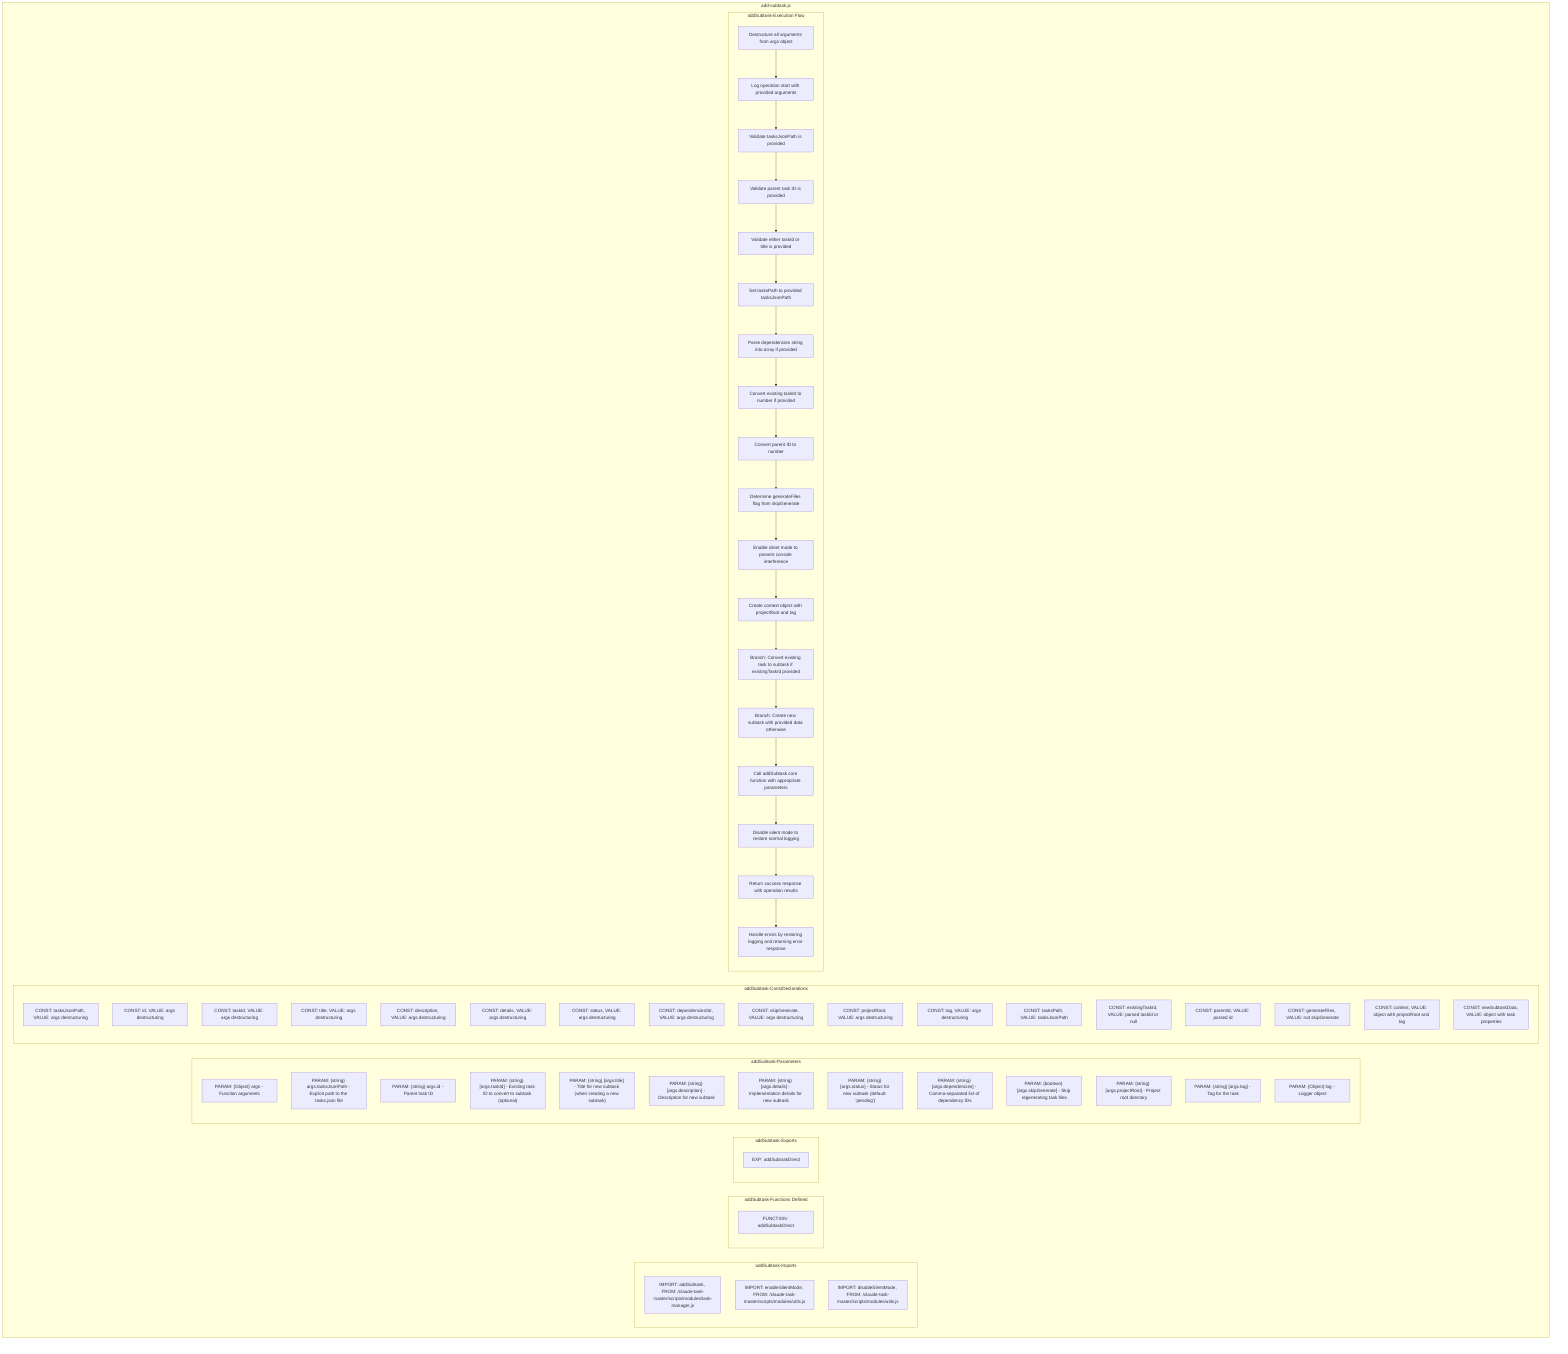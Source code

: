 flowchart TB
    subgraph addSubtask-Imports["addSubtask-Imports"]
        I1["IMPORT: addSubtask, FROM: /claude-task-master/scripts/modules/task-manager.js"]
        I2["IMPORT: enableSilentMode, FROM: /claude-task-master/scripts/modules/utils.js"]
        I3["IMPORT: disableSilentMode, FROM: /claude-task-master/scripts/modules/utils.js"]
    end
    subgraph addSubtask-FunctionsDefined["addSubtask-Functions Defined"]
        FU1["FUNCTION: addSubtaskDirect"]
    end
    subgraph addSubtask-Exports["addSubtask-Exports"]
        E1["EXP: addSubtaskDirect"]
    end
    subgraph addSubtask-Parameters["addSubtask-Parameters"]
        P1["PARAM: {Object} args - Function arguments"]
        P2["PARAM: {string} args.tasksJsonPath - Explicit path to the tasks.json file"]
        P3["PARAM: {string} args.id - Parent task ID"]
        P4["PARAM: {string} [args.taskId] - Existing task ID to convert to subtask (optional)"]
        P5["PARAM: {string} [args.title] - Title for new subtask (when creating a new subtask)"]
        P6["PARAM: {string} [args.description] - Description for new subtask"]
        P7["PARAM: {string} [args.details] - Implementation details for new subtask"]
        P8["PARAM: {string} [args.status] - Status for new subtask (default: 'pending')"]
        P9["PARAM: {string} [args.dependencies] - Comma-separated list of dependency IDs"]
        P10["PARAM: {boolean} [args.skipGenerate] - Skip regenerating task files"]
        P11["PARAM: {string} [args.projectRoot] - Project root directory"]
        P12["PARAM: {string} [args.tag] - Tag for the task"]
        P13["PARAM: {Object} log - Logger object"]
    end
    subgraph addSubtask-Constants["addSubtask-ConstDeclarations"]
        C1["CONST: tasksJsonPath, VALUE: args destructuring"]
        C2["CONST: id, VALUE: args destructuring"]
        C3["CONST: taskId, VALUE: args destructuring"]
        C4["CONST: title, VALUE: args destructuring"]
        C5["CONST: description, VALUE: args destructuring"]
        C6["CONST: details, VALUE: args destructuring"]
        C7["CONST: status, VALUE: args destructuring"]
        C8["CONST: dependenciesStr, VALUE: args destructuring"]
        C9["CONST: skipGenerate, VALUE: args destructuring"]
        C10["CONST: projectRoot, VALUE: args destructuring"]
        C11["CONST: tag, VALUE: args destructuring"]
        C12["CONST: tasksPath, VALUE: tasksJsonPath"]
        C13["CONST: existingTaskId, VALUE: parsed taskId or null"]
        C14["CONST: parentId, VALUE: parsed id"]
        C15["CONST: generateFiles, VALUE: not skipGenerate"]
        C16["CONST: context, VALUE: object with projectRoot and tag"]
        C17["CONST: newSubtaskData, VALUE: object with task properties"]
    end
    subgraph addSubtask-ExecutionFlow["addSubtask-Execution Flow"]
        FL1["Destructure all arguments from args object"]
        FL2["Log operation start with provided arguments"]
        FL3["Validate tasksJsonPath is provided"]
        FL4["Validate parent task ID is provided"]
        FL5["Validate either taskId or title is provided"]
        FL6["Set tasksPath to provided tasksJsonPath"]
        FL7["Parse dependencies string into array if provided"]
        FL8["Convert existing taskId to number if provided"]
        FL9["Convert parent ID to number"]
        FL10["Determine generateFiles flag from skipGenerate"]
        FL11["Enable silent mode to prevent console interference"]
        FL12["Create context object with projectRoot and tag"]
        FL13["Branch: Convert existing task to subtask if existingTaskId provided"]
        FL14["Branch: Create new subtask with provided data otherwise"]
        FL15["Call addSubtask core function with appropriate parameters"]
        FL16["Disable silent mode to restore normal logging"]
        FL17["Return success response with operation results"]
        FL18["Handle errors by restoring logging and returning error response"]
    end
    subgraph addSubtask["add-subtask.js"]
        addSubtask-Imports
        addSubtask-FunctionsDefined
        addSubtask-Exports
        addSubtask-Parameters
        addSubtask-Constants
        addSubtask-ExecutionFlow
    end
    FL1 --> FL2
    FL2 --> FL3
    FL3 --> FL4
    FL4 --> FL5
    FL5 --> FL6
    FL6 --> FL7
    FL7 --> FL8
    FL8 --> FL9
    FL9 --> FL10
    FL10 --> FL11
    FL11 --> FL12
    FL12 --> FL13
    FL13 --> FL14
    FL14 --> FL15
    FL15 --> FL16
    FL16 --> FL17
    FL17 --> FL18